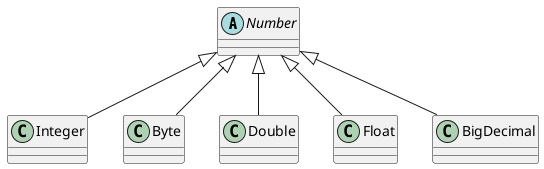 @startuml
abstract class Number
class Integer extends Number
class Byte extends Number
class Double extends Number
class Float extends Number
class BigDecimal extends Number
@enduml
